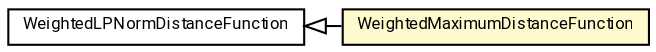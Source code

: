 #!/usr/local/bin/dot
#
# Class diagram 
# Generated by UMLGraph version R5_7_2-60-g0e99a6 (http://www.spinellis.gr/umlgraph/)
#

digraph G {
	graph [fontnames="svg"]
	edge [fontname="Roboto",fontsize=7,labelfontname="Roboto",labelfontsize=7,color="black"];
	node [fontname="Roboto",fontcolor="black",fontsize=8,shape=plaintext,margin=0,width=0,height=0];
	nodesep=0.15;
	ranksep=0.25;
	rankdir=LR;
	// de.lmu.ifi.dbs.elki.distance.distancefunction.minkowski.WeightedLPNormDistanceFunction
	c10871532 [label=<<table title="de.lmu.ifi.dbs.elki.distance.distancefunction.minkowski.WeightedLPNormDistanceFunction" border="0" cellborder="1" cellspacing="0" cellpadding="2" href="WeightedLPNormDistanceFunction.html" target="_parent">
		<tr><td><table border="0" cellspacing="0" cellpadding="1">
		<tr><td align="center" balign="center"> <font face="Roboto">WeightedLPNormDistanceFunction</font> </td></tr>
		</table></td></tr>
		</table>>, URL="WeightedLPNormDistanceFunction.html"];
	// de.lmu.ifi.dbs.elki.distance.distancefunction.minkowski.WeightedMaximumDistanceFunction
	c10871540 [label=<<table title="de.lmu.ifi.dbs.elki.distance.distancefunction.minkowski.WeightedMaximumDistanceFunction" border="0" cellborder="1" cellspacing="0" cellpadding="2" bgcolor="lemonChiffon" href="WeightedMaximumDistanceFunction.html" target="_parent">
		<tr><td><table border="0" cellspacing="0" cellpadding="1">
		<tr><td align="center" balign="center"> <font face="Roboto">WeightedMaximumDistanceFunction</font> </td></tr>
		</table></td></tr>
		</table>>, URL="WeightedMaximumDistanceFunction.html"];
	// de.lmu.ifi.dbs.elki.distance.distancefunction.minkowski.WeightedMaximumDistanceFunction extends de.lmu.ifi.dbs.elki.distance.distancefunction.minkowski.WeightedLPNormDistanceFunction
	c10871532 -> c10871540 [arrowtail=empty,dir=back,weight=10];
}

